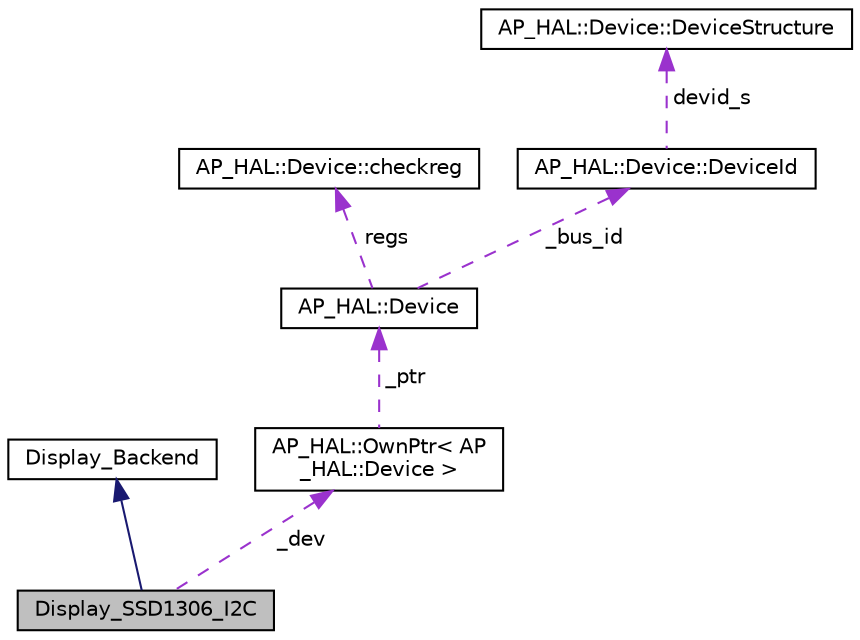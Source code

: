 digraph "Display_SSD1306_I2C"
{
 // INTERACTIVE_SVG=YES
  edge [fontname="Helvetica",fontsize="10",labelfontname="Helvetica",labelfontsize="10"];
  node [fontname="Helvetica",fontsize="10",shape=record];
  Node1 [label="Display_SSD1306_I2C",height=0.2,width=0.4,color="black", fillcolor="grey75", style="filled", fontcolor="black"];
  Node2 -> Node1 [dir="back",color="midnightblue",fontsize="10",style="solid",fontname="Helvetica"];
  Node2 [label="Display_Backend",height=0.2,width=0.4,color="black", fillcolor="white", style="filled",URL="$classDisplay__Backend.html"];
  Node3 -> Node1 [dir="back",color="darkorchid3",fontsize="10",style="dashed",label=" _dev" ,fontname="Helvetica"];
  Node3 [label="AP_HAL::OwnPtr\< AP\l_HAL::Device \>",height=0.2,width=0.4,color="black", fillcolor="white", style="filled",URL="$classAP__HAL_1_1OwnPtr.html"];
  Node4 -> Node3 [dir="back",color="darkorchid3",fontsize="10",style="dashed",label=" _ptr" ,fontname="Helvetica"];
  Node4 [label="AP_HAL::Device",height=0.2,width=0.4,color="black", fillcolor="white", style="filled",URL="$classAP__HAL_1_1Device.html"];
  Node5 -> Node4 [dir="back",color="darkorchid3",fontsize="10",style="dashed",label=" regs" ,fontname="Helvetica"];
  Node5 [label="AP_HAL::Device::checkreg",height=0.2,width=0.4,color="black", fillcolor="white", style="filled",URL="$structAP__HAL_1_1Device_1_1checkreg.html"];
  Node6 -> Node4 [dir="back",color="darkorchid3",fontsize="10",style="dashed",label=" _bus_id" ,fontname="Helvetica"];
  Node6 [label="AP_HAL::Device::DeviceId",height=0.2,width=0.4,color="black", fillcolor="white", style="filled",URL="$unionAP__HAL_1_1Device_1_1DeviceId.html"];
  Node7 -> Node6 [dir="back",color="darkorchid3",fontsize="10",style="dashed",label=" devid_s" ,fontname="Helvetica"];
  Node7 [label="AP_HAL::Device::DeviceStructure",height=0.2,width=0.4,color="black", fillcolor="white", style="filled",URL="$structAP__HAL_1_1Device_1_1DeviceStructure.html"];
}
